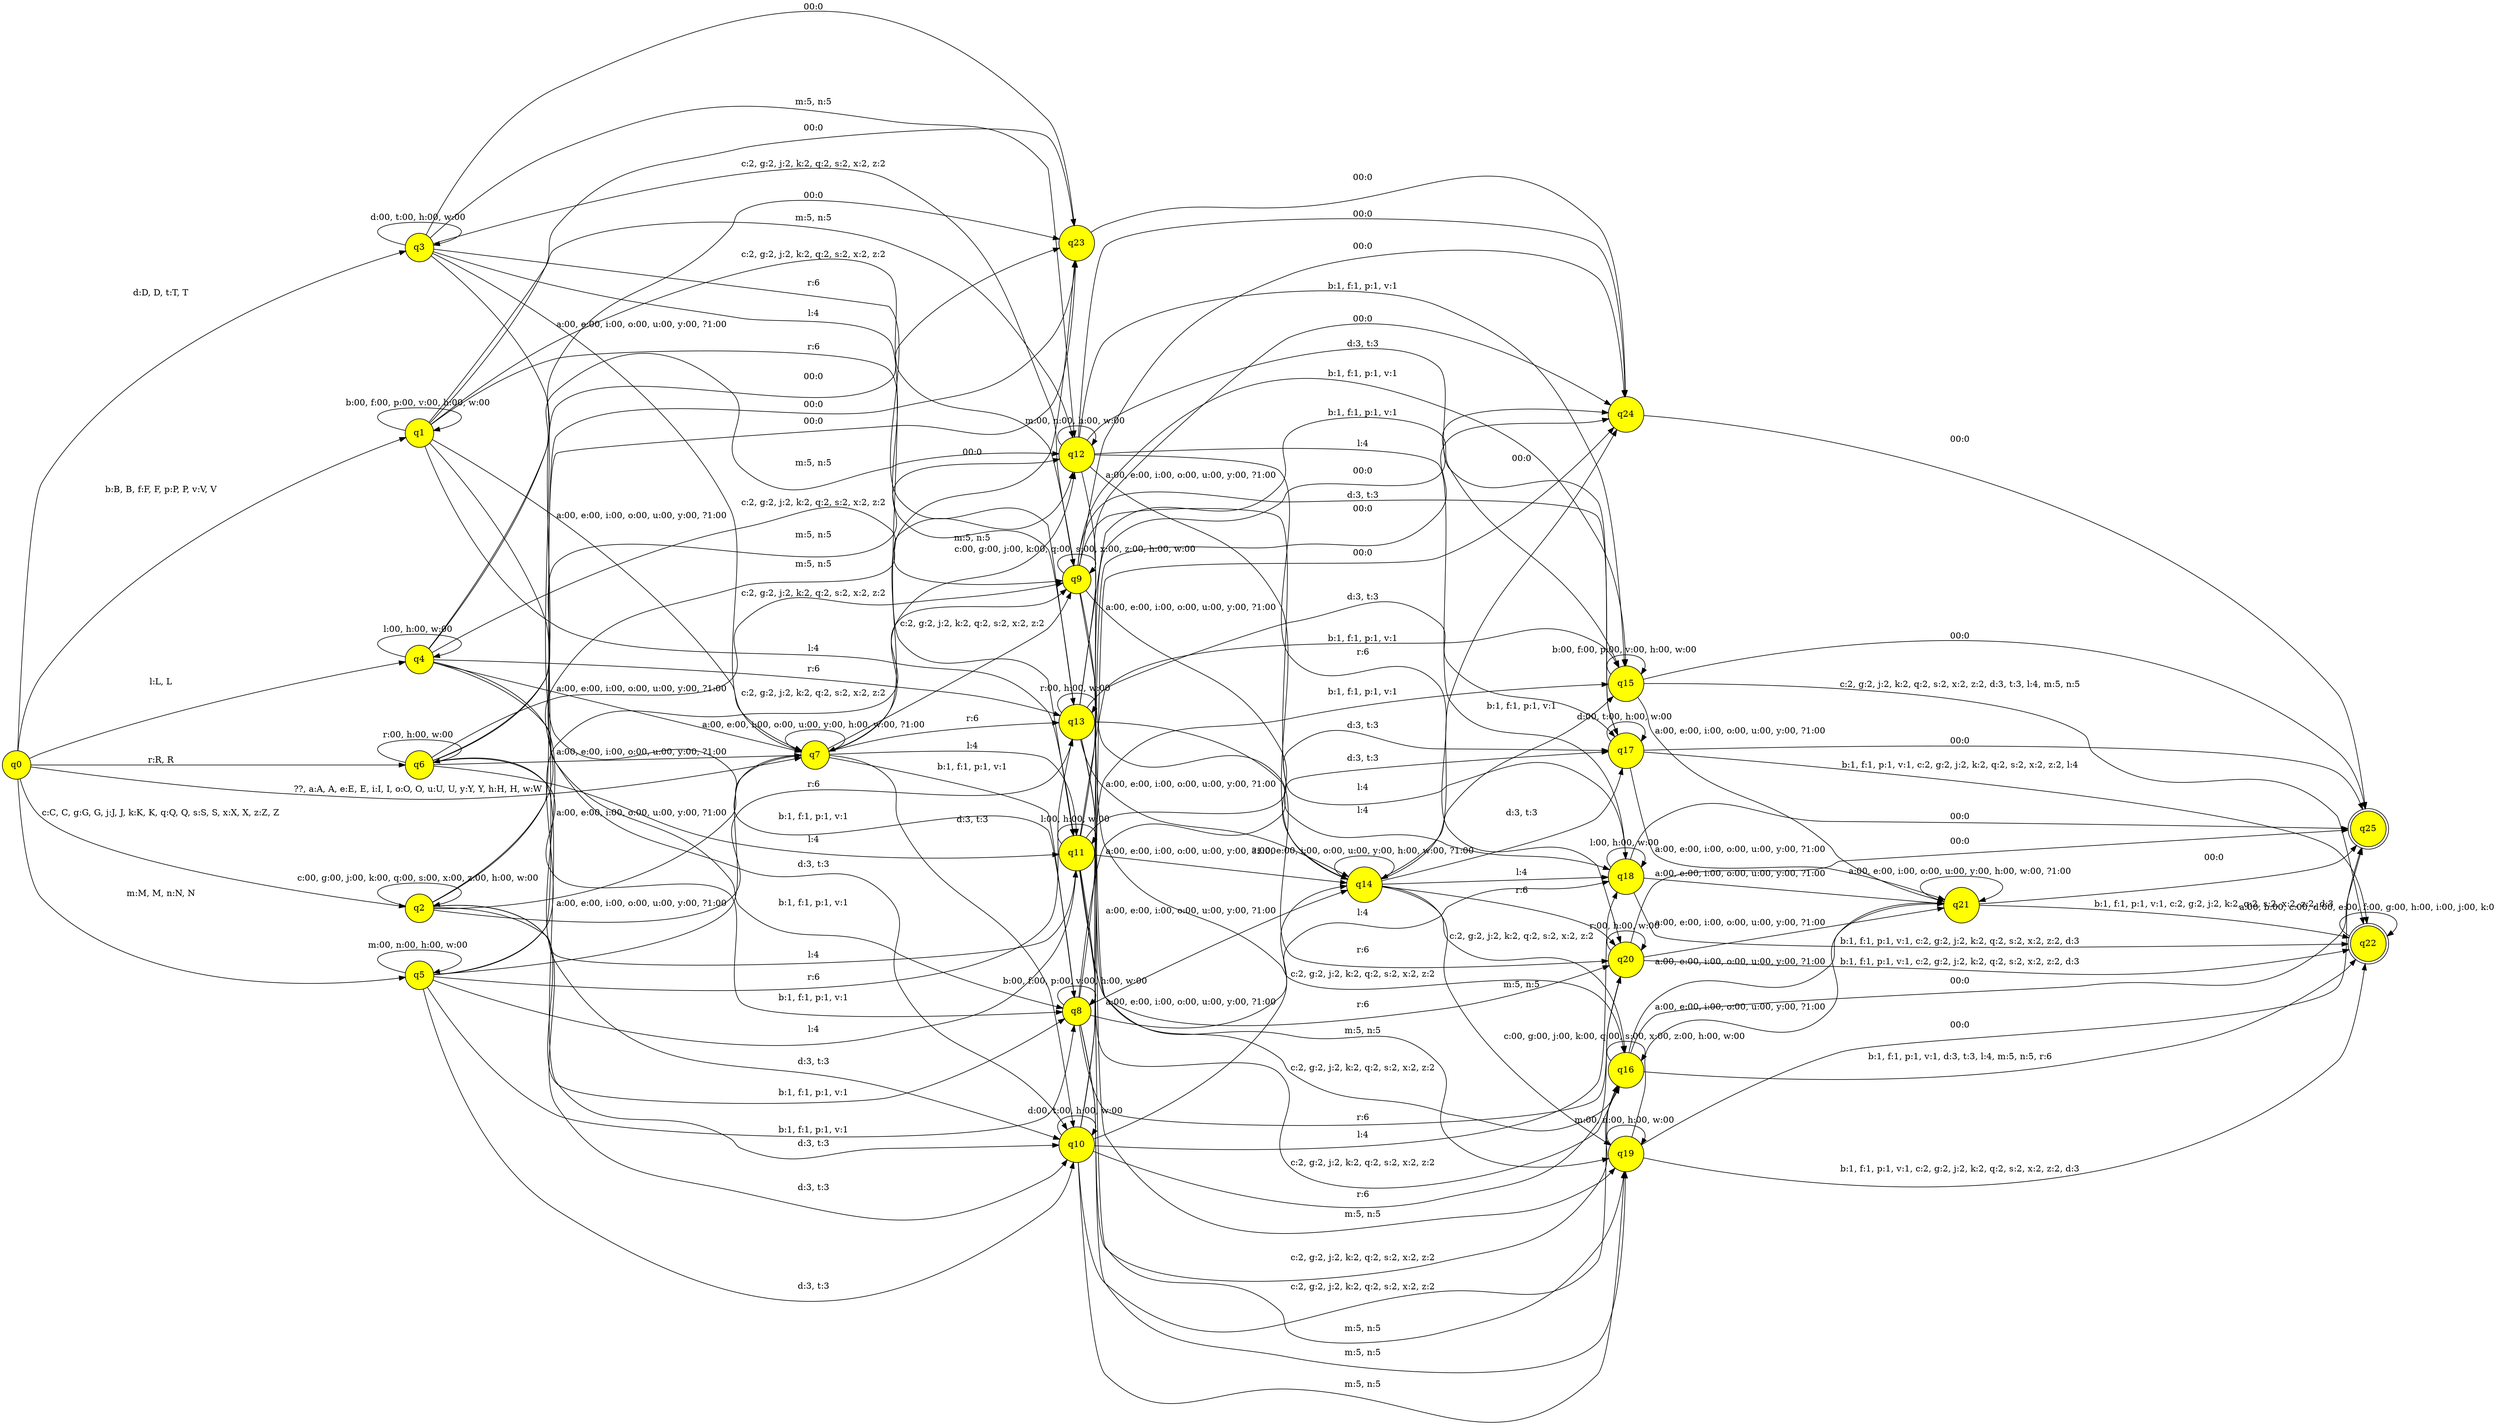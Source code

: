 // This graph generated with hfst-fst2txt 0.3
digraph "text(hfst/en/soundex.txt)" {
charset = UTF8;
rankdir = LR;
node [shape=circle,style=filled,fillcolor=yellow]
q0 [label="q0"] 
q1 [label="q1"] 
q2 [label="q2"] 
q3 [label="q3"] 
q4 [label="q4"] 
q5 [label="q5"] 
q6 [label="q6"] 
q7 [label="q7"] 
q8 [label="q8"] 
q9 [label="q9"] 
q10 [label="q10"] 
q11 [label="q11"] 
q12 [label="q12"] 
q13 [label="q13"] 
q14 [label="q14"] 
q15 [label="q15"] 
q16 [label="q16"] 
q17 [label="q17"] 
q18 [label="q18"] 
q19 [label="q19"] 
q20 [label="q20"] 
q21 [label="q21"] 
q22 [shape=doublecircle,label="q22"] 
q23 [label="q23"] 
q24 [label="q24"] 
q25 [shape=doublecircle,label="q25"] 
q0 -> q1 [label="b:B, B, f:F, F, p:P, P, v:V, V "];
q0 -> q2 [label="c:C, C, g:G, G, j:J, J, k:K, K, q:Q, Q, s:S, S, x:X, X, z:Z, Z "];
q0 -> q3 [label="d:D, D, t:T, T "];
q0 -> q4 [label="l:L, L "];
q0 -> q5 [label="m:M, M, n:N, N "];
q0 -> q6 [label="r:R, R "];
q0 -> q7 [label="??, a:A, A, e:E, E, i:I, I, o:O, O, u:U, U, y:Y, Y, h:H, H, w:W "];
q1 -> q1 [label="b:00, f:00, p:00, v:00, h:00, w:00 "];
q1 -> q7 [label="a:00, e:00, i:00, o:00, u:00, y:00, ?1:00 "];
q1 -> q9 [label="c:2, g:2, j:2, k:2, q:2, s:2, x:2, z:2 "];
q1 -> q10 [label="d:3, t:3 "];
q1 -> q11 [label="l:4 "];
q1 -> q12 [label="m:5, n:5 "];
q1 -> q13 [label="r:6 "];
q1 -> q23 [label="00:0 "];
q2 -> q2 [label="c:00, g:00, j:00, k:00, q:00, s:00, x:00, z:00, h:00, w:00 "];
q2 -> q7 [label="a:00, e:00, i:00, o:00, u:00, y:00, ?1:00 "];
q2 -> q8 [label="b:1, f:1, p:1, v:1 "];
q2 -> q10 [label="d:3, t:3 "];
q2 -> q11 [label="l:4 "];
q2 -> q12 [label="m:5, n:5 "];
q2 -> q13 [label="r:6 "];
q2 -> q23 [label="00:0 "];
q3 -> q3 [label="d:00, t:00, h:00, w:00 "];
q3 -> q7 [label="a:00, e:00, i:00, o:00, u:00, y:00, ?1:00 "];
q3 -> q8 [label="b:1, f:1, p:1, v:1 "];
q3 -> q9 [label="c:2, g:2, j:2, k:2, q:2, s:2, x:2, z:2 "];
q3 -> q11 [label="l:4 "];
q3 -> q12 [label="m:5, n:5 "];
q3 -> q13 [label="r:6 "];
q3 -> q23 [label="00:0 "];
q4 -> q4 [label="l:00, h:00, w:00 "];
q4 -> q7 [label="a:00, e:00, i:00, o:00, u:00, y:00, ?1:00 "];
q4 -> q8 [label="b:1, f:1, p:1, v:1 "];
q4 -> q9 [label="c:2, g:2, j:2, k:2, q:2, s:2, x:2, z:2 "];
q4 -> q10 [label="d:3, t:3 "];
q4 -> q12 [label="m:5, n:5 "];
q4 -> q13 [label="r:6 "];
q4 -> q23 [label="00:0 "];
q5 -> q5 [label="m:00, n:00, h:00, w:00 "];
q5 -> q7 [label="a:00, e:00, i:00, o:00, u:00, y:00, ?1:00 "];
q5 -> q8 [label="b:1, f:1, p:1, v:1 "];
q5 -> q9 [label="c:2, g:2, j:2, k:2, q:2, s:2, x:2, z:2 "];
q5 -> q10 [label="d:3, t:3 "];
q5 -> q11 [label="l:4 "];
q5 -> q13 [label="r:6 "];
q5 -> q23 [label="00:0 "];
q6 -> q6 [label="r:00, h:00, w:00 "];
q6 -> q7 [label="a:00, e:00, i:00, o:00, u:00, y:00, ?1:00 "];
q6 -> q8 [label="b:1, f:1, p:1, v:1 "];
q6 -> q9 [label="c:2, g:2, j:2, k:2, q:2, s:2, x:2, z:2 "];
q6 -> q10 [label="d:3, t:3 "];
q6 -> q11 [label="l:4 "];
q6 -> q12 [label="m:5, n:5 "];
q6 -> q23 [label="00:0 "];
q7 -> q7 [label="a:00, e:00, i:00, o:00, u:00, y:00, h:00, w:00, ?1:00 "];
q7 -> q8 [label="b:1, f:1, p:1, v:1 "];
q7 -> q9 [label="c:2, g:2, j:2, k:2, q:2, s:2, x:2, z:2 "];
q7 -> q10 [label="d:3, t:3 "];
q7 -> q11 [label="l:4 "];
q7 -> q12 [label="m:5, n:5 "];
q7 -> q13 [label="r:6 "];
q7 -> q23 [label="00:0 "];
q8 -> q8 [label="b:00, f:00, p:00, v:00, h:00, w:00 "];
q8 -> q14 [label="a:00, e:00, i:00, o:00, u:00, y:00, ?1:00 "];
q8 -> q16 [label="c:2, g:2, j:2, k:2, q:2, s:2, x:2, z:2 "];
q8 -> q17 [label="d:3, t:3 "];
q8 -> q18 [label="l:4 "];
q8 -> q19 [label="m:5, n:5 "];
q8 -> q20 [label="r:6 "];
q8 -> q24 [label="00:0 "];
q9 -> q9 [label="c:00, g:00, j:00, k:00, q:00, s:00, x:00, z:00, h:00, w:00 "];
q9 -> q14 [label="a:00, e:00, i:00, o:00, u:00, y:00, ?1:00 "];
q9 -> q15 [label="b:1, f:1, p:1, v:1 "];
q9 -> q17 [label="d:3, t:3 "];
q9 -> q18 [label="l:4 "];
q9 -> q19 [label="m:5, n:5 "];
q9 -> q20 [label="r:6 "];
q9 -> q24 [label="00:0 "];
q10 -> q10 [label="d:00, t:00, h:00, w:00 "];
q10 -> q14 [label="a:00, e:00, i:00, o:00, u:00, y:00, ?1:00 "];
q10 -> q15 [label="b:1, f:1, p:1, v:1 "];
q10 -> q16 [label="c:2, g:2, j:2, k:2, q:2, s:2, x:2, z:2 "];
q10 -> q18 [label="l:4 "];
q10 -> q19 [label="m:5, n:5 "];
q10 -> q20 [label="r:6 "];
q10 -> q24 [label="00:0 "];
q11 -> q11 [label="l:00, h:00, w:00 "];
q11 -> q14 [label="a:00, e:00, i:00, o:00, u:00, y:00, ?1:00 "];
q11 -> q15 [label="b:1, f:1, p:1, v:1 "];
q11 -> q16 [label="c:2, g:2, j:2, k:2, q:2, s:2, x:2, z:2 "];
q11 -> q17 [label="d:3, t:3 "];
q11 -> q19 [label="m:5, n:5 "];
q11 -> q20 [label="r:6 "];
q11 -> q24 [label="00:0 "];
q12 -> q12 [label="m:00, n:00, h:00, w:00 "];
q12 -> q14 [label="a:00, e:00, i:00, o:00, u:00, y:00, ?1:00 "];
q12 -> q15 [label="b:1, f:1, p:1, v:1 "];
q12 -> q16 [label="c:2, g:2, j:2, k:2, q:2, s:2, x:2, z:2 "];
q12 -> q17 [label="d:3, t:3 "];
q12 -> q18 [label="l:4 "];
q12 -> q20 [label="r:6 "];
q12 -> q24 [label="00:0 "];
q13 -> q13 [label="r:00, h:00, w:00 "];
q13 -> q14 [label="a:00, e:00, i:00, o:00, u:00, y:00, ?1:00 "];
q13 -> q15 [label="b:1, f:1, p:1, v:1 "];
q13 -> q16 [label="c:2, g:2, j:2, k:2, q:2, s:2, x:2, z:2 "];
q13 -> q17 [label="d:3, t:3 "];
q13 -> q18 [label="l:4 "];
q13 -> q19 [label="m:5, n:5 "];
q13 -> q24 [label="00:0 "];
q14 -> q14 [label="a:00, e:00, i:00, o:00, u:00, y:00, h:00, w:00, ?1:00 "];
q14 -> q15 [label="b:1, f:1, p:1, v:1 "];
q14 -> q16 [label="c:2, g:2, j:2, k:2, q:2, s:2, x:2, z:2 "];
q14 -> q17 [label="d:3, t:3 "];
q14 -> q18 [label="l:4 "];
q14 -> q19 [label="m:5, n:5 "];
q14 -> q20 [label="r:6 "];
q14 -> q24 [label="00:0 "];
q15 -> q15 [label="b:00, f:00, p:00, v:00, h:00, w:00 "];
q15 -> q21 [label="a:00, e:00, i:00, o:00, u:00, y:00, ?1:00 "];
q15 -> q22 [label="c:2, g:2, j:2, k:2, q:2, s:2, x:2, z:2, d:3, t:3, l:4, m:5, n:5 "];
q15 -> q25 [label="00:0 "];
q16 -> q16 [label="c:00, g:00, j:00, k:00, q:00, s:00, x:00, z:00, h:00, w:00 "];
q16 -> q21 [label="a:00, e:00, i:00, o:00, u:00, y:00, ?1:00 "];
q16 -> q22 [label="b:1, f:1, p:1, v:1, d:3, t:3, l:4, m:5, n:5, r:6 "];
q16 -> q25 [label="00:0 "];
q17 -> q17 [label="d:00, t:00, h:00, w:00 "];
q17 -> q21 [label="a:00, e:00, i:00, o:00, u:00, y:00, ?1:00 "];
q17 -> q22 [label="b:1, f:1, p:1, v:1, c:2, g:2, j:2, k:2, q:2, s:2, x:2, z:2, l:4 "];
q17 -> q25 [label="00:0 "];
q18 -> q18 [label="l:00, h:00, w:00 "];
q18 -> q21 [label="a:00, e:00, i:00, o:00, u:00, y:00, ?1:00 "];
q18 -> q22 [label="b:1, f:1, p:1, v:1, c:2, g:2, j:2, k:2, q:2, s:2, x:2, z:2, d:3 "];
q18 -> q25 [label="00:0 "];
q19 -> q19 [label="m:00, n:00, h:00, w:00 "];
q19 -> q21 [label="a:00, e:00, i:00, o:00, u:00, y:00, ?1:00 "];
q19 -> q22 [label="b:1, f:1, p:1, v:1, c:2, g:2, j:2, k:2, q:2, s:2, x:2, z:2, d:3 "];
q19 -> q25 [label="00:0 "];
q20 -> q20 [label="r:00, h:00, w:00 "];
q20 -> q21 [label="a:00, e:00, i:00, o:00, u:00, y:00, ?1:00 "];
q20 -> q22 [label="b:1, f:1, p:1, v:1, c:2, g:2, j:2, k:2, q:2, s:2, x:2, z:2, d:3 "];
q20 -> q25 [label="00:0 "];
q21 -> q21 [label="a:00, e:00, i:00, o:00, u:00, y:00, h:00, w:00, ?1:00 "];
q21 -> q22 [label="b:1, f:1, p:1, v:1, c:2, g:2, j:2, k:2, q:2, s:2, x:2, z:2, d:3 "];
q21 -> q25 [label="00:0 "];
q22 -> q22 [label="a:00, b:00, c:00, d:00, e:00, f:00, g:00, h:00, i:00, j:00, k:0 "];
q23 -> q24 [label="00:0 "];
q24 -> q25 [label="00:0 "];
}
